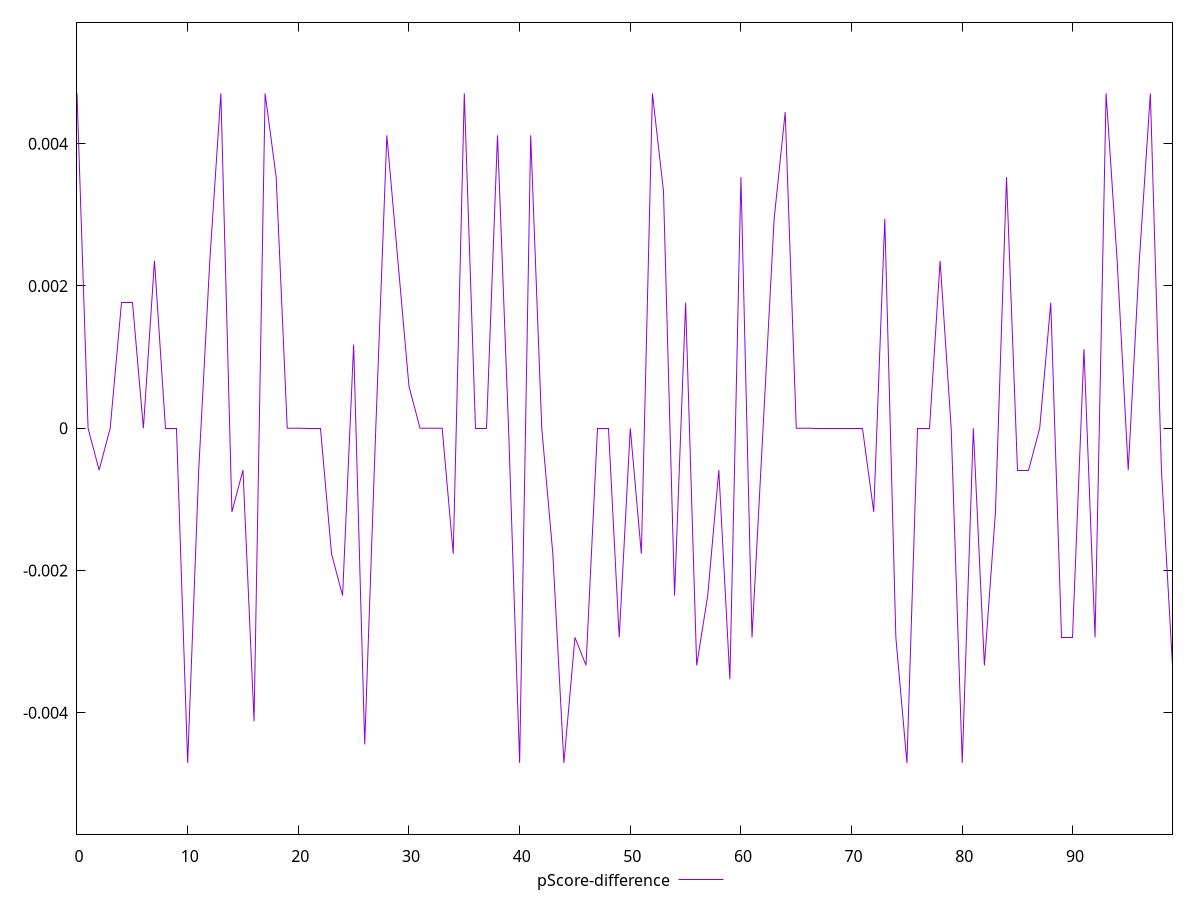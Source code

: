 reset

$pScoreDifference <<EOF
0 0.004705882352941171
1 0
2 -0.0005882352941176394
3 0
4 0.0017647058823529183
5 0.001764705882352946
6 0
7 0.002352941176470575
8 0
9 0
10 -0.004705882352941171
11 -0.0005882352941176672
12 0.002352941176470613
13 0.00470588235294115
14 -0.0011764705882352788
15 -0.0005882352941176672
16 -0.0041176470588235176
17 0.004705882352941171
18 0.0035294117647058365
19 0
20 -2.0816681711721685e-17
21 0
22 0
23 -0.0017647058823529599
24 -0.0023529411764705785
25 0.0011764705882352788
26 -0.004444444444444473
27 -3.8163916471489756e-17
28 0.004117647058823512
29 0.0023529411764705577
30 0.0005882352941176394
31 0
32 -2.0816681711721685e-17
33 0
34 -0.0017647058823529373
35 0.004705882352941171
36 0
37 0
38 0.004117647058823504
39 0
40 -0.004705882352941171
41 0.004117647058823512
42 0
43 -0.001764705882352946
44 -0.004705882352941209
45 -0.0029411764705882717
46 -0.0033333333333334103
47 0
48 0
49 -0.002941176470588225
50 0
51 -0.001764705882352946
52 0.00470588235294115
53 0.0033333333333334103
54 -0.002352941176470613
55 0.0017647058823529547
56 -0.0033333333333334103
57 -0.002352941176470613
58 -0.0005882352941176394
59 -0.003529411764705913
60 0.003529411764705892
61 -0.0029411764705882717
62 0
63 0.002941176470588197
64 0.004444444444444473
65 0
66 -3.8163916471489756e-17
67 0
68 0
69 0
70 0
71 0
72 -0.0011764705882352788
73 0.002941176470588211
74 -0.0029411764705882526
75 -0.004705882352941171
76 0
77 0
78 0.002352941176470575
79 0
80 -0.004705882352941171
81 0
82 -0.0033333333333334103
83 -0.0011764705882352788
84 0.003529411764705871
85 -0.0005882352941176394
86 -0.000588235294117681
87 0
88 0.0017647058823529183
89 -0.0029411764705882717
90 -0.0029411764705882387
91 0.0011111111111110628
92 -0.0029411764705882526
93 0.004705882352941171
94 0.002352941176470613
95 -0.0005882352941176672
96 0.0023529411764705924
97 0.004705882352941171
98 -0.0005882352941176585
99 -0.0033333333333334103
EOF

set key outside below
set xrange [0:99]
set yrange [-0.005705882352941209:0.005705882352941171]
set trange [-0.005705882352941209:0.005705882352941171]
set terminal svg size 640, 500 enhanced background rgb 'white'
set output "reports/report_00028_2021-02-24T12-49-42.674Z/uses-text-compression/samples/card/pScore-difference/values.svg"

plot $pScoreDifference title "pScore-difference" with line

reset
